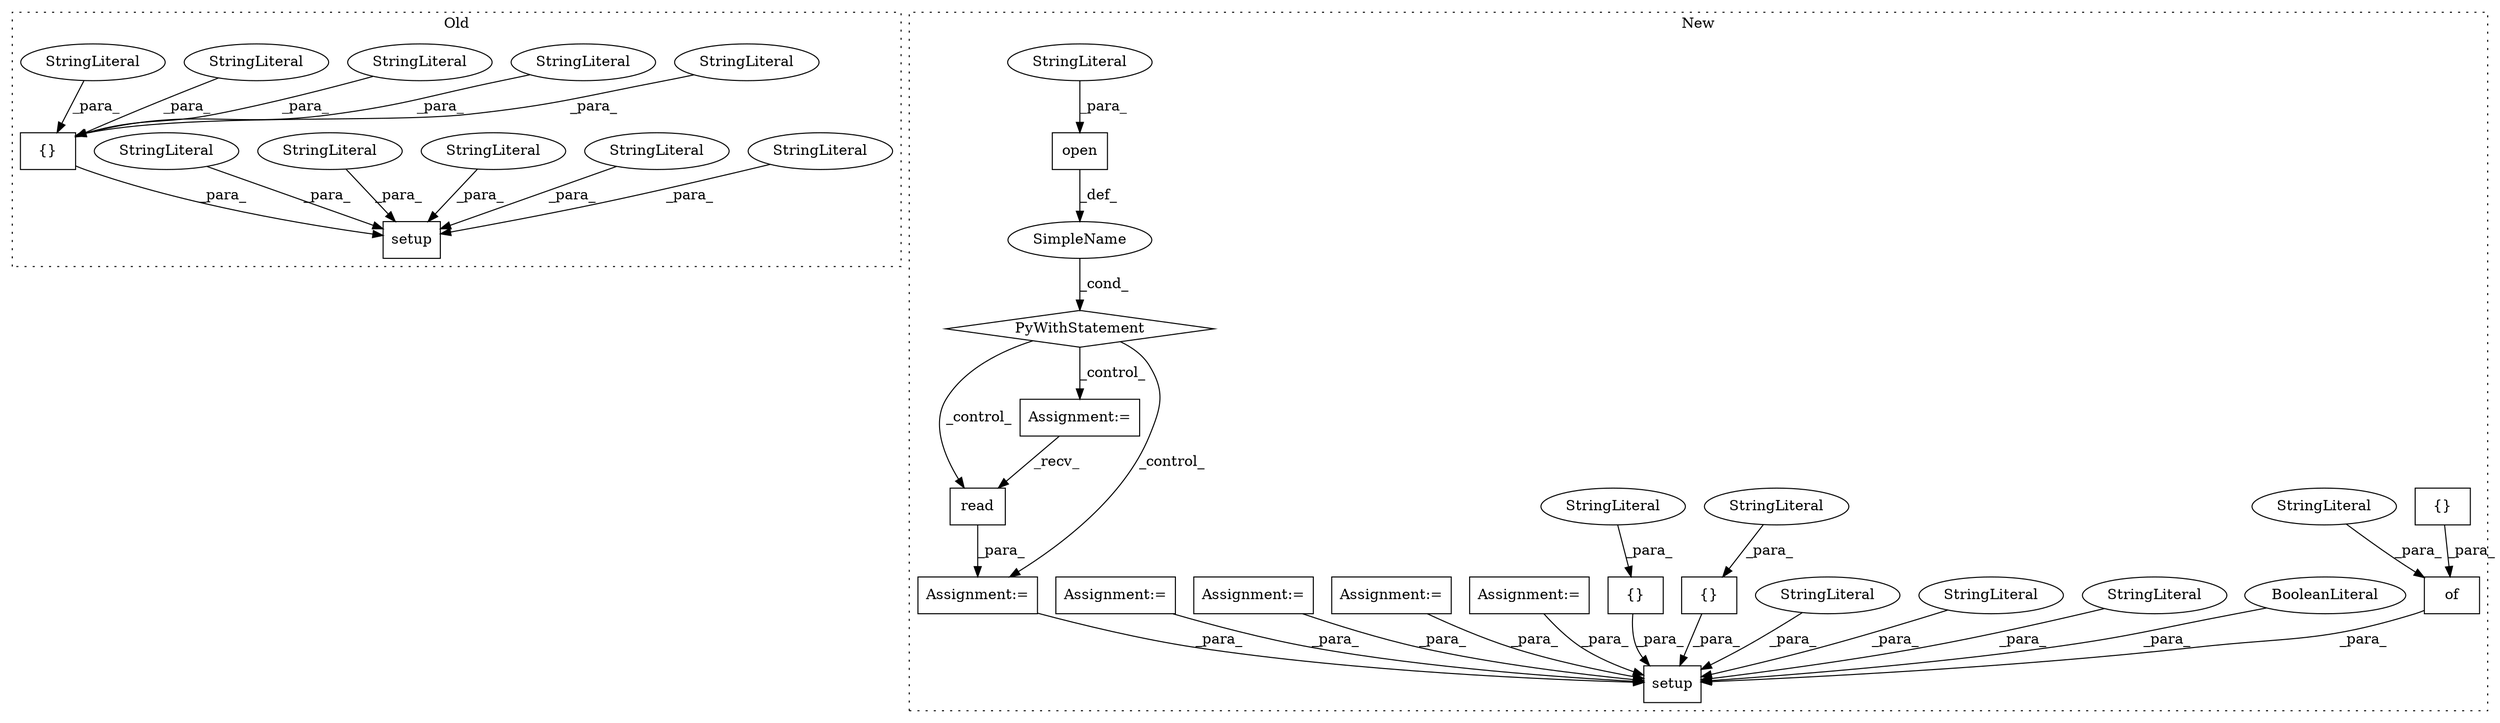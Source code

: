 digraph G {
subgraph cluster0 {
1 [label="setup" a="32" s="233,647" l="6,1" shape="box"];
3 [label="{}" a="4" s="365,573" l="1,1" shape="box"];
4 [label="StringLiteral" a="45" s="258" l="46" shape="ellipse"];
5 [label="StringLiteral" a="45" s="239" l="10" shape="ellipse"];
6 [label="StringLiteral" a="45" s="575" l="56" shape="ellipse"];
7 [label="StringLiteral" a="45" s="305" l="41" shape="ellipse"];
14 [label="StringLiteral" a="45" s="250" l="7" shape="ellipse"];
22 [label="StringLiteral" a="45" s="495" l="40" shape="ellipse"];
23 [label="StringLiteral" a="45" s="366" l="33" shape="ellipse"];
24 [label="StringLiteral" a="45" s="434" l="60" shape="ellipse"];
26 [label="StringLiteral" a="45" s="536" l="37" shape="ellipse"];
27 [label="StringLiteral" a="45" s="400" l="33" shape="ellipse"];
label = "Old";
style="dotted";
}
subgraph cluster1 {
2 [label="of" a="32" s="1066,1129" l="3,1" shape="box"];
8 [label="{}" a="4" s="1099,1128" l="1,1" shape="box"];
9 [label="StringLiteral" a="45" s="1069" l="17" shape="ellipse"];
10 [label="setup" a="32" s="645,1369" l="6,1" shape="box"];
11 [label="read" a="32" s="482" l="6" shape="box"];
12 [label="BooleanLiteral" a="9" s="1364" l="5" shape="ellipse"];
13 [label="StringLiteral" a="45" s="1218" l="10" shape="ellipse"];
15 [label="StringLiteral" a="45" s="1314" l="41" shape="ellipse"];
16 [label="StringLiteral" a="45" s="1356" l="7" shape="ellipse"];
17 [label="{}" a="4" s="576,592" l="1,1" shape="box"];
18 [label="SimpleName" a="42" s="" l="" shape="ellipse"];
19 [label="PyWithStatement" a="104" s="396,424" l="10,2" shape="diamond"];
20 [label="{}" a="4" s="525,538" l="1,1" shape="box"];
21 [label="StringLiteral" a="45" s="577" l="15" shape="ellipse"];
25 [label="StringLiteral" a="45" s="526" l="12" shape="ellipse"];
28 [label="Assignment:=" a="7" s="468" l="1" shape="box"];
29 [label="Assignment:=" a="7" s="260" l="6" shape="box"];
30 [label="Assignment:=" a="7" s="441" l="12" shape="box"];
31 [label="Assignment:=" a="7" s="616" l="1" shape="box"];
32 [label="Assignment:=" a="7" s="240" l="7" shape="box"];
33 [label="Assignment:=" a="7" s="365" l="1" shape="box"];
34 [label="open" a="32" s="406,423" l="5,1" shape="box"];
35 [label="StringLiteral" a="45" s="411" l="12" shape="ellipse"];
label = "New";
style="dotted";
}
2 -> 10 [label="_para_"];
3 -> 1 [label="_para_"];
4 -> 1 [label="_para_"];
5 -> 1 [label="_para_"];
6 -> 1 [label="_para_"];
7 -> 1 [label="_para_"];
8 -> 2 [label="_para_"];
9 -> 2 [label="_para_"];
11 -> 28 [label="_para_"];
12 -> 10 [label="_para_"];
13 -> 10 [label="_para_"];
14 -> 1 [label="_para_"];
15 -> 10 [label="_para_"];
16 -> 10 [label="_para_"];
17 -> 10 [label="_para_"];
18 -> 19 [label="_cond_"];
19 -> 28 [label="_control_"];
19 -> 30 [label="_control_"];
19 -> 11 [label="_control_"];
20 -> 10 [label="_para_"];
21 -> 17 [label="_para_"];
22 -> 3 [label="_para_"];
23 -> 3 [label="_para_"];
24 -> 3 [label="_para_"];
25 -> 20 [label="_para_"];
26 -> 3 [label="_para_"];
27 -> 3 [label="_para_"];
28 -> 10 [label="_para_"];
29 -> 10 [label="_para_"];
30 -> 11 [label="_recv_"];
31 -> 10 [label="_para_"];
32 -> 10 [label="_para_"];
33 -> 10 [label="_para_"];
34 -> 18 [label="_def_"];
35 -> 34 [label="_para_"];
}